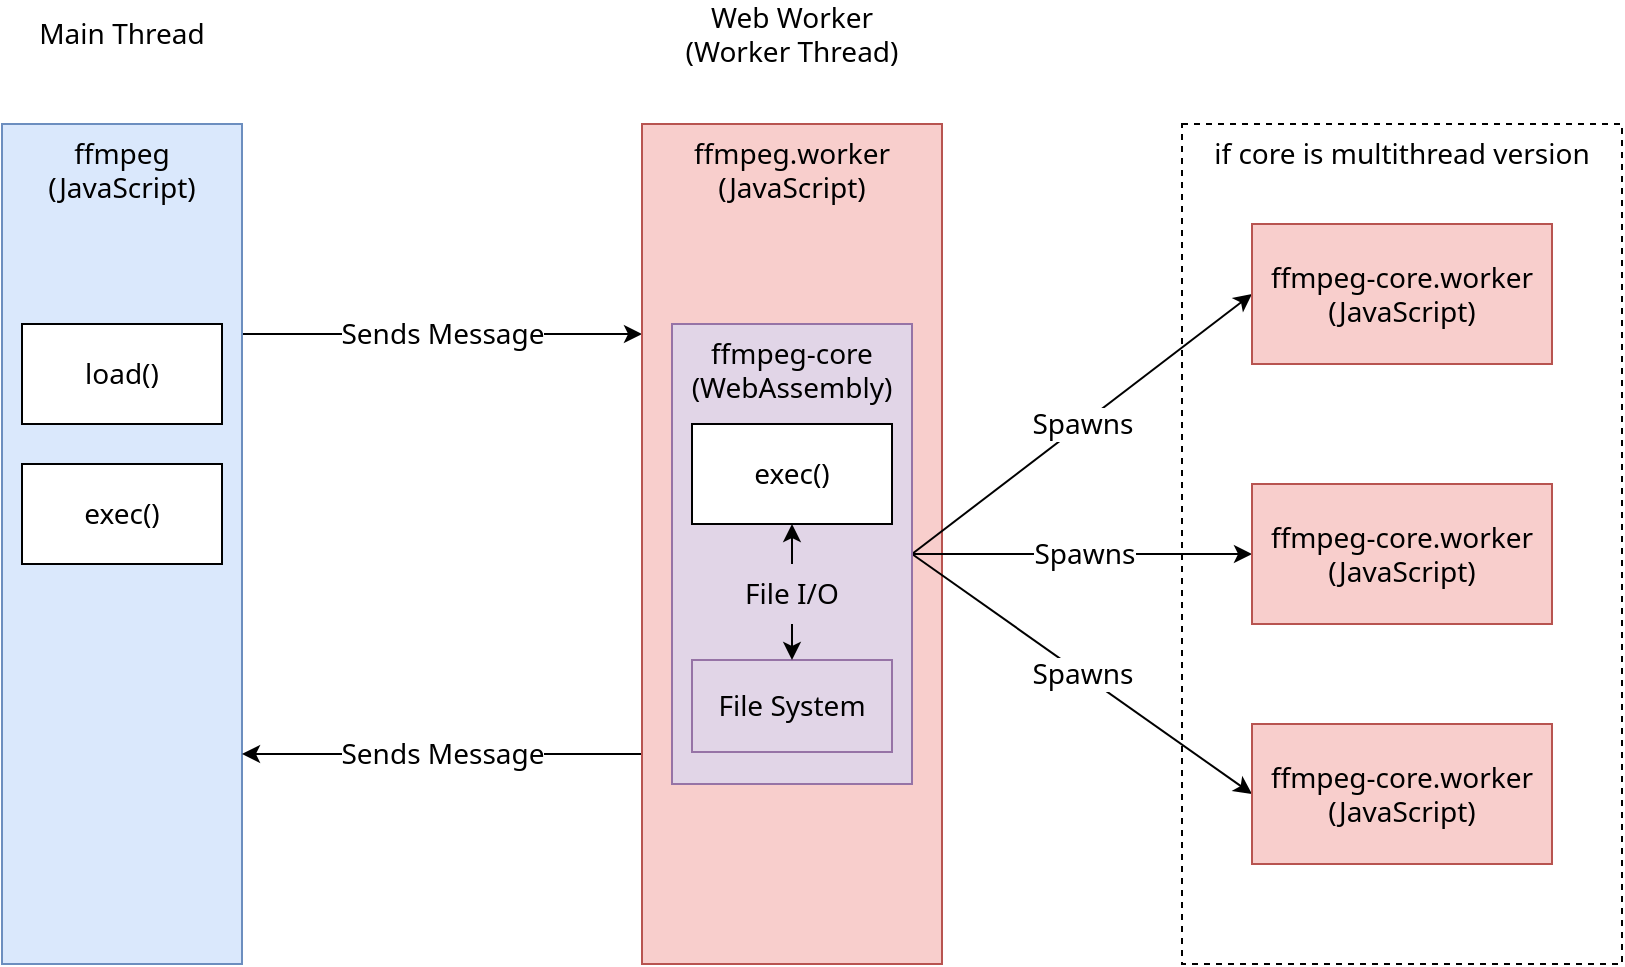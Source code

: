 <mxfile version="21.6.1" type="device">
  <diagram name="Page-1" id="EXaSSQoJnIOsS1fF1PBt">
    <mxGraphModel dx="1114" dy="829" grid="1" gridSize="10" guides="1" tooltips="1" connect="1" arrows="1" fold="1" page="1" pageScale="1" pageWidth="1169" pageHeight="827" math="0" shadow="0">
      <root>
        <mxCell id="0" />
        <mxCell id="1" parent="0" />
        <mxCell id="veUAN4s3yOlf8Hxa7Fyb-27" value="if core is multithread version" style="rounded=0;whiteSpace=wrap;html=1;verticalAlign=top;dashed=1;fontSize=14;fontFamily=Noto Sans;fontSource=https%3A%2F%2Ffonts.googleapis.com%2Fcss%3Ffamily%3DNoto%2BSans;" vertex="1" parent="1">
          <mxGeometry x="720" y="110" width="220" height="420" as="geometry" />
        </mxCell>
        <mxCell id="veUAN4s3yOlf8Hxa7Fyb-7" value="Sends Message" style="edgeStyle=orthogonalEdgeStyle;rounded=0;orthogonalLoop=1;jettySize=auto;html=1;exitX=1;exitY=0.25;exitDx=0;exitDy=0;entryX=0;entryY=0.25;entryDx=0;entryDy=0;fontSize=14;fontFamily=Noto Sans;fontSource=https%3A%2F%2Ffonts.googleapis.com%2Fcss%3Ffamily%3DNoto%2BSans;" edge="1" parent="1" source="veUAN4s3yOlf8Hxa7Fyb-1" target="veUAN4s3yOlf8Hxa7Fyb-3">
          <mxGeometry relative="1" as="geometry">
            <mxPoint as="offset" />
          </mxGeometry>
        </mxCell>
        <mxCell id="veUAN4s3yOlf8Hxa7Fyb-1" value="ffmpeg&lt;br style=&quot;font-size: 14px;&quot;&gt;(JavaScript)" style="rounded=0;whiteSpace=wrap;html=1;fillColor=#dae8fc;strokeColor=#6c8ebf;verticalAlign=top;fontSize=14;fontFamily=Noto Sans;fontSource=https%3A%2F%2Ffonts.googleapis.com%2Fcss%3Ffamily%3DNoto%2BSans;" vertex="1" parent="1">
          <mxGeometry x="130" y="110" width="120" height="420" as="geometry" />
        </mxCell>
        <mxCell id="veUAN4s3yOlf8Hxa7Fyb-2" value="Main Thread" style="text;html=1;strokeColor=none;fillColor=none;align=center;verticalAlign=middle;whiteSpace=wrap;rounded=0;fontSize=14;fontFamily=Noto Sans;fontSource=https%3A%2F%2Ffonts.googleapis.com%2Fcss%3Ffamily%3DNoto%2BSans;" vertex="1" parent="1">
          <mxGeometry x="145" y="50" width="90" height="30" as="geometry" />
        </mxCell>
        <mxCell id="veUAN4s3yOlf8Hxa7Fyb-8" value="Sends Message" style="edgeStyle=orthogonalEdgeStyle;rounded=0;orthogonalLoop=1;jettySize=auto;html=1;exitX=0;exitY=0.75;exitDx=0;exitDy=0;entryX=1;entryY=0.75;entryDx=0;entryDy=0;fontSize=14;fontFamily=Noto Sans;fontSource=https%3A%2F%2Ffonts.googleapis.com%2Fcss%3Ffamily%3DNoto%2BSans;" edge="1" parent="1" source="veUAN4s3yOlf8Hxa7Fyb-3" target="veUAN4s3yOlf8Hxa7Fyb-1">
          <mxGeometry relative="1" as="geometry">
            <mxPoint as="offset" />
          </mxGeometry>
        </mxCell>
        <mxCell id="veUAN4s3yOlf8Hxa7Fyb-3" value="ffmpeg.worker&lt;br style=&quot;font-size: 14px;&quot;&gt;(JavaScript)" style="rounded=0;whiteSpace=wrap;html=1;fillColor=#f8cecc;strokeColor=#b85450;verticalAlign=top;fontSize=14;fontFamily=Noto Sans;fontSource=https%3A%2F%2Ffonts.googleapis.com%2Fcss%3Ffamily%3DNoto%2BSans;" vertex="1" parent="1">
          <mxGeometry x="450" y="110" width="150" height="420" as="geometry" />
        </mxCell>
        <mxCell id="veUAN4s3yOlf8Hxa7Fyb-4" value="Web Worker&lt;br style=&quot;font-size: 14px;&quot;&gt;(Worker Thread)" style="text;html=1;strokeColor=none;fillColor=none;align=center;verticalAlign=middle;whiteSpace=wrap;rounded=0;fontSize=14;fontFamily=Noto Sans;fontSource=https%3A%2F%2Ffonts.googleapis.com%2Fcss%3Ffamily%3DNoto%2BSans;" vertex="1" parent="1">
          <mxGeometry x="465" y="50" width="120" height="30" as="geometry" />
        </mxCell>
        <mxCell id="veUAN4s3yOlf8Hxa7Fyb-5" value="load()" style="rounded=0;whiteSpace=wrap;html=1;fontSize=14;fontFamily=Noto Sans;fontSource=https%3A%2F%2Ffonts.googleapis.com%2Fcss%3Ffamily%3DNoto%2BSans;" vertex="1" parent="1">
          <mxGeometry x="140" y="210" width="100" height="50" as="geometry" />
        </mxCell>
        <mxCell id="veUAN4s3yOlf8Hxa7Fyb-6" value="exec()" style="rounded=0;whiteSpace=wrap;html=1;fontSize=14;fontFamily=Noto Sans;fontSource=https%3A%2F%2Ffonts.googleapis.com%2Fcss%3Ffamily%3DNoto%2BSans;" vertex="1" parent="1">
          <mxGeometry x="140" y="280" width="100" height="50" as="geometry" />
        </mxCell>
        <mxCell id="veUAN4s3yOlf8Hxa7Fyb-22" value="Spawns" style="edgeStyle=orthogonalEdgeStyle;rounded=0;orthogonalLoop=1;jettySize=auto;html=1;exitX=1;exitY=0.5;exitDx=0;exitDy=0;fontSize=14;fontFamily=Noto Sans;fontSource=https%3A%2F%2Ffonts.googleapis.com%2Fcss%3Ffamily%3DNoto%2BSans;" edge="1" parent="1" source="veUAN4s3yOlf8Hxa7Fyb-9" target="veUAN4s3yOlf8Hxa7Fyb-20">
          <mxGeometry x="0.009" relative="1" as="geometry">
            <mxPoint as="offset" />
          </mxGeometry>
        </mxCell>
        <mxCell id="veUAN4s3yOlf8Hxa7Fyb-23" value="Spawns" style="rounded=0;orthogonalLoop=1;jettySize=auto;html=1;exitX=1;exitY=0.5;exitDx=0;exitDy=0;entryX=0;entryY=0.5;entryDx=0;entryDy=0;fontSize=14;fontFamily=Noto Sans;fontSource=https%3A%2F%2Ffonts.googleapis.com%2Fcss%3Ffamily%3DNoto%2BSans;" edge="1" parent="1" source="veUAN4s3yOlf8Hxa7Fyb-9" target="veUAN4s3yOlf8Hxa7Fyb-15">
          <mxGeometry x="0.003" relative="1" as="geometry">
            <mxPoint as="offset" />
          </mxGeometry>
        </mxCell>
        <mxCell id="veUAN4s3yOlf8Hxa7Fyb-24" value="Spawns" style="rounded=0;orthogonalLoop=1;jettySize=auto;html=1;exitX=1;exitY=0.5;exitDx=0;exitDy=0;entryX=0;entryY=0.5;entryDx=0;entryDy=0;fontSize=14;fontFamily=Noto Sans;fontSource=https%3A%2F%2Ffonts.googleapis.com%2Fcss%3Ffamily%3DNoto%2BSans;" edge="1" parent="1" source="veUAN4s3yOlf8Hxa7Fyb-9" target="veUAN4s3yOlf8Hxa7Fyb-21">
          <mxGeometry relative="1" as="geometry" />
        </mxCell>
        <mxCell id="veUAN4s3yOlf8Hxa7Fyb-9" value="ffmpeg-core&lt;br style=&quot;font-size: 14px;&quot;&gt;(WebAssembly)" style="rounded=0;whiteSpace=wrap;html=1;fillColor=#e1d5e7;strokeColor=#9673a6;verticalAlign=top;fontSize=14;fontFamily=Noto Sans;fontSource=https%3A%2F%2Ffonts.googleapis.com%2Fcss%3Ffamily%3DNoto%2BSans;" vertex="1" parent="1">
          <mxGeometry x="465" y="210" width="120" height="230" as="geometry" />
        </mxCell>
        <mxCell id="veUAN4s3yOlf8Hxa7Fyb-10" value="File System" style="rounded=0;whiteSpace=wrap;html=1;fillColor=#e1d5e7;strokeColor=#9673a6;fontSize=14;fontFamily=Noto Sans;fontSource=https%3A%2F%2Ffonts.googleapis.com%2Fcss%3Ffamily%3DNoto%2BSans;" vertex="1" parent="1">
          <mxGeometry x="475" y="378" width="100" height="46" as="geometry" />
        </mxCell>
        <mxCell id="veUAN4s3yOlf8Hxa7Fyb-25" value="" style="edgeStyle=orthogonalEdgeStyle;rounded=0;orthogonalLoop=1;jettySize=auto;html=1;exitX=0.5;exitY=1;exitDx=0;exitDy=0;startArrow=classic;startFill=1;fontSize=14;fontFamily=Noto Sans;fontSource=https%3A%2F%2Ffonts.googleapis.com%2Fcss%3Ffamily%3DNoto%2BSans;" edge="1" parent="1" source="veUAN4s3yOlf8Hxa7Fyb-11" target="veUAN4s3yOlf8Hxa7Fyb-10">
          <mxGeometry relative="1" as="geometry">
            <mxPoint as="offset" />
          </mxGeometry>
        </mxCell>
        <mxCell id="veUAN4s3yOlf8Hxa7Fyb-11" value="exec()" style="rounded=0;whiteSpace=wrap;html=1;fontSize=14;fontFamily=Noto Sans;fontSource=https%3A%2F%2Ffonts.googleapis.com%2Fcss%3Ffamily%3DNoto%2BSans;" vertex="1" parent="1">
          <mxGeometry x="475" y="260" width="100" height="50" as="geometry" />
        </mxCell>
        <mxCell id="veUAN4s3yOlf8Hxa7Fyb-15" value="ffmpeg-core.worker&lt;br style=&quot;font-size: 14px;&quot;&gt;(JavaScript)" style="rounded=0;whiteSpace=wrap;html=1;fillColor=#f8cecc;strokeColor=#b85450;verticalAlign=middle;fontSize=14;fontFamily=Noto Sans;fontSource=https%3A%2F%2Ffonts.googleapis.com%2Fcss%3Ffamily%3DNoto%2BSans;" vertex="1" parent="1">
          <mxGeometry x="755" y="160" width="150" height="70" as="geometry" />
        </mxCell>
        <mxCell id="veUAN4s3yOlf8Hxa7Fyb-20" value="ffmpeg-core.worker&lt;br style=&quot;font-size: 14px;&quot;&gt;(JavaScript)" style="rounded=0;whiteSpace=wrap;html=1;fillColor=#f8cecc;strokeColor=#b85450;verticalAlign=middle;fontSize=14;fontFamily=Noto Sans;fontSource=https%3A%2F%2Ffonts.googleapis.com%2Fcss%3Ffamily%3DNoto%2BSans;" vertex="1" parent="1">
          <mxGeometry x="755" y="290" width="150" height="70" as="geometry" />
        </mxCell>
        <mxCell id="veUAN4s3yOlf8Hxa7Fyb-21" value="ffmpeg-core.worker&lt;br style=&quot;font-size: 14px;&quot;&gt;(JavaScript)" style="rounded=0;whiteSpace=wrap;html=1;fillColor=#f8cecc;strokeColor=#b85450;verticalAlign=middle;fontSize=14;fontFamily=Noto Sans;fontSource=https%3A%2F%2Ffonts.googleapis.com%2Fcss%3Ffamily%3DNoto%2BSans;" vertex="1" parent="1">
          <mxGeometry x="755" y="410" width="150" height="70" as="geometry" />
        </mxCell>
        <mxCell id="veUAN4s3yOlf8Hxa7Fyb-26" value="File I/O" style="text;html=1;strokeColor=none;fillColor=#e1d5e7;align=center;verticalAlign=middle;whiteSpace=wrap;rounded=0;fontSize=14;fontFamily=Noto Sans;fontSource=https%3A%2F%2Ffonts.googleapis.com%2Fcss%3Ffamily%3DNoto%2BSans;" vertex="1" parent="1">
          <mxGeometry x="495" y="330" width="60" height="30" as="geometry" />
        </mxCell>
      </root>
    </mxGraphModel>
  </diagram>
</mxfile>
